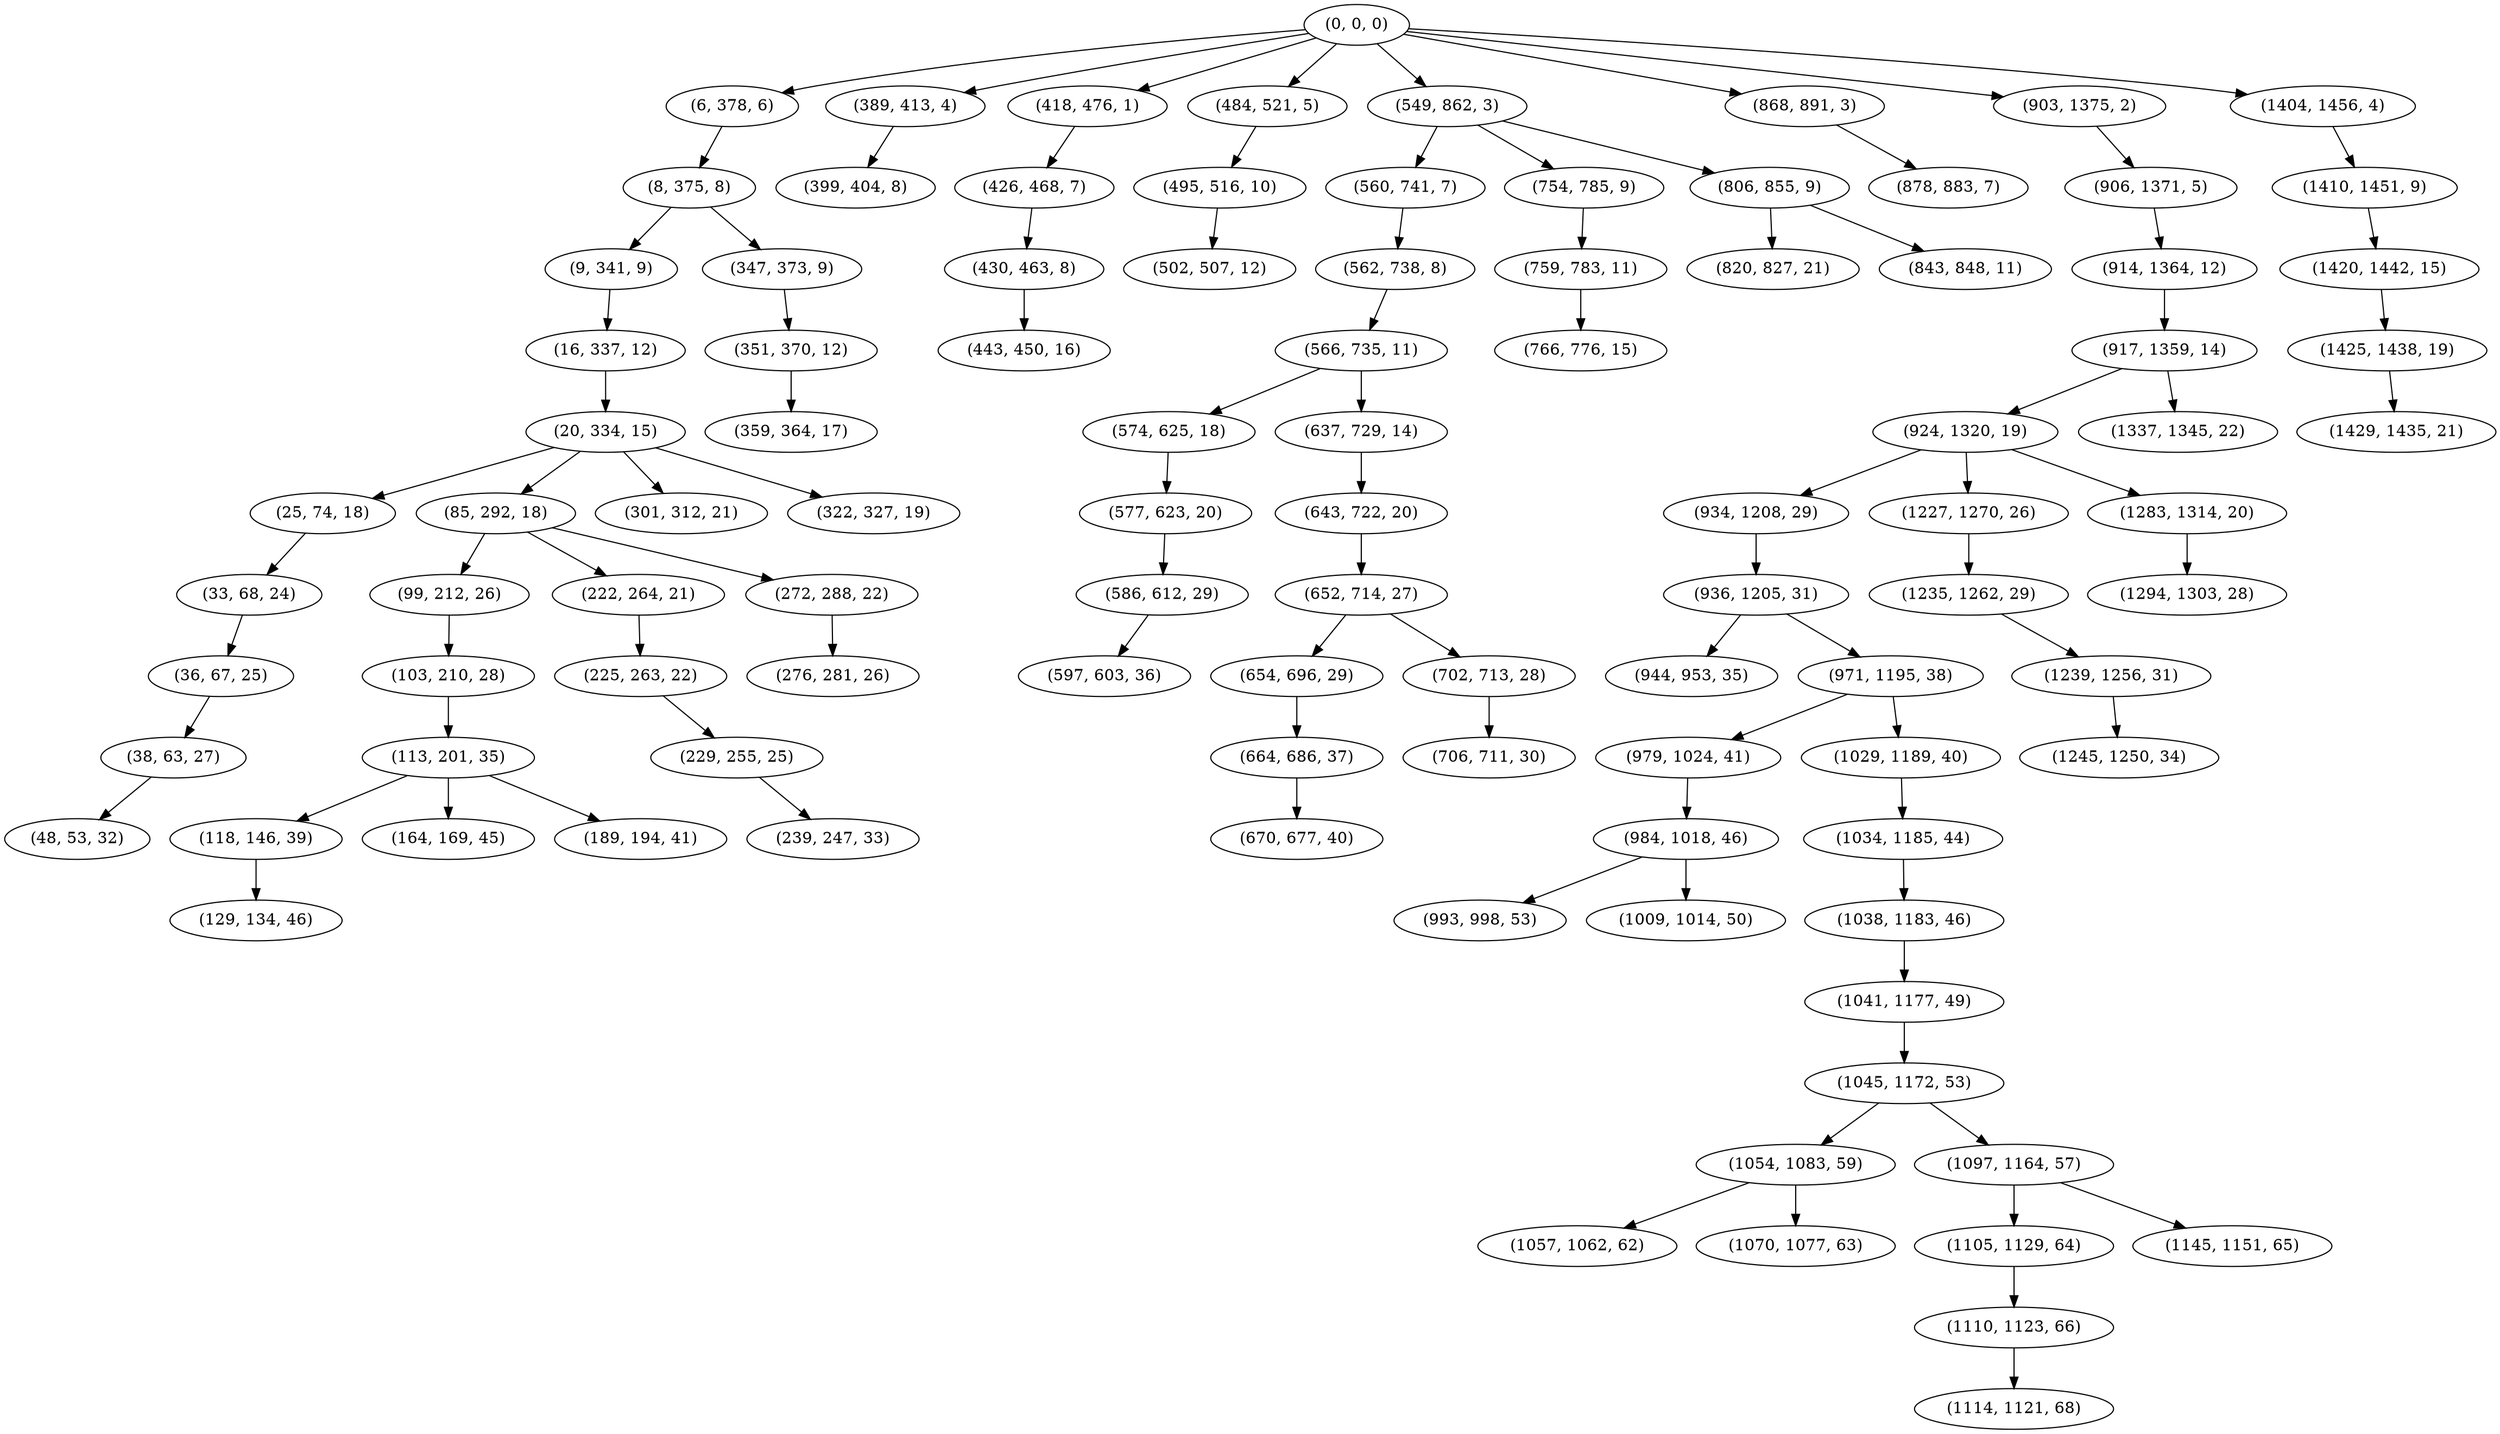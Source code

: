 digraph tree {
    "(0, 0, 0)";
    "(6, 378, 6)";
    "(8, 375, 8)";
    "(9, 341, 9)";
    "(16, 337, 12)";
    "(20, 334, 15)";
    "(25, 74, 18)";
    "(33, 68, 24)";
    "(36, 67, 25)";
    "(38, 63, 27)";
    "(48, 53, 32)";
    "(85, 292, 18)";
    "(99, 212, 26)";
    "(103, 210, 28)";
    "(113, 201, 35)";
    "(118, 146, 39)";
    "(129, 134, 46)";
    "(164, 169, 45)";
    "(189, 194, 41)";
    "(222, 264, 21)";
    "(225, 263, 22)";
    "(229, 255, 25)";
    "(239, 247, 33)";
    "(272, 288, 22)";
    "(276, 281, 26)";
    "(301, 312, 21)";
    "(322, 327, 19)";
    "(347, 373, 9)";
    "(351, 370, 12)";
    "(359, 364, 17)";
    "(389, 413, 4)";
    "(399, 404, 8)";
    "(418, 476, 1)";
    "(426, 468, 7)";
    "(430, 463, 8)";
    "(443, 450, 16)";
    "(484, 521, 5)";
    "(495, 516, 10)";
    "(502, 507, 12)";
    "(549, 862, 3)";
    "(560, 741, 7)";
    "(562, 738, 8)";
    "(566, 735, 11)";
    "(574, 625, 18)";
    "(577, 623, 20)";
    "(586, 612, 29)";
    "(597, 603, 36)";
    "(637, 729, 14)";
    "(643, 722, 20)";
    "(652, 714, 27)";
    "(654, 696, 29)";
    "(664, 686, 37)";
    "(670, 677, 40)";
    "(702, 713, 28)";
    "(706, 711, 30)";
    "(754, 785, 9)";
    "(759, 783, 11)";
    "(766, 776, 15)";
    "(806, 855, 9)";
    "(820, 827, 21)";
    "(843, 848, 11)";
    "(868, 891, 3)";
    "(878, 883, 7)";
    "(903, 1375, 2)";
    "(906, 1371, 5)";
    "(914, 1364, 12)";
    "(917, 1359, 14)";
    "(924, 1320, 19)";
    "(934, 1208, 29)";
    "(936, 1205, 31)";
    "(944, 953, 35)";
    "(971, 1195, 38)";
    "(979, 1024, 41)";
    "(984, 1018, 46)";
    "(993, 998, 53)";
    "(1009, 1014, 50)";
    "(1029, 1189, 40)";
    "(1034, 1185, 44)";
    "(1038, 1183, 46)";
    "(1041, 1177, 49)";
    "(1045, 1172, 53)";
    "(1054, 1083, 59)";
    "(1057, 1062, 62)";
    "(1070, 1077, 63)";
    "(1097, 1164, 57)";
    "(1105, 1129, 64)";
    "(1110, 1123, 66)";
    "(1114, 1121, 68)";
    "(1145, 1151, 65)";
    "(1227, 1270, 26)";
    "(1235, 1262, 29)";
    "(1239, 1256, 31)";
    "(1245, 1250, 34)";
    "(1283, 1314, 20)";
    "(1294, 1303, 28)";
    "(1337, 1345, 22)";
    "(1404, 1456, 4)";
    "(1410, 1451, 9)";
    "(1420, 1442, 15)";
    "(1425, 1438, 19)";
    "(1429, 1435, 21)";
    "(0, 0, 0)" -> "(6, 378, 6)";
    "(0, 0, 0)" -> "(389, 413, 4)";
    "(0, 0, 0)" -> "(418, 476, 1)";
    "(0, 0, 0)" -> "(484, 521, 5)";
    "(0, 0, 0)" -> "(549, 862, 3)";
    "(0, 0, 0)" -> "(868, 891, 3)";
    "(0, 0, 0)" -> "(903, 1375, 2)";
    "(0, 0, 0)" -> "(1404, 1456, 4)";
    "(6, 378, 6)" -> "(8, 375, 8)";
    "(8, 375, 8)" -> "(9, 341, 9)";
    "(8, 375, 8)" -> "(347, 373, 9)";
    "(9, 341, 9)" -> "(16, 337, 12)";
    "(16, 337, 12)" -> "(20, 334, 15)";
    "(20, 334, 15)" -> "(25, 74, 18)";
    "(20, 334, 15)" -> "(85, 292, 18)";
    "(20, 334, 15)" -> "(301, 312, 21)";
    "(20, 334, 15)" -> "(322, 327, 19)";
    "(25, 74, 18)" -> "(33, 68, 24)";
    "(33, 68, 24)" -> "(36, 67, 25)";
    "(36, 67, 25)" -> "(38, 63, 27)";
    "(38, 63, 27)" -> "(48, 53, 32)";
    "(85, 292, 18)" -> "(99, 212, 26)";
    "(85, 292, 18)" -> "(222, 264, 21)";
    "(85, 292, 18)" -> "(272, 288, 22)";
    "(99, 212, 26)" -> "(103, 210, 28)";
    "(103, 210, 28)" -> "(113, 201, 35)";
    "(113, 201, 35)" -> "(118, 146, 39)";
    "(113, 201, 35)" -> "(164, 169, 45)";
    "(113, 201, 35)" -> "(189, 194, 41)";
    "(118, 146, 39)" -> "(129, 134, 46)";
    "(222, 264, 21)" -> "(225, 263, 22)";
    "(225, 263, 22)" -> "(229, 255, 25)";
    "(229, 255, 25)" -> "(239, 247, 33)";
    "(272, 288, 22)" -> "(276, 281, 26)";
    "(347, 373, 9)" -> "(351, 370, 12)";
    "(351, 370, 12)" -> "(359, 364, 17)";
    "(389, 413, 4)" -> "(399, 404, 8)";
    "(418, 476, 1)" -> "(426, 468, 7)";
    "(426, 468, 7)" -> "(430, 463, 8)";
    "(430, 463, 8)" -> "(443, 450, 16)";
    "(484, 521, 5)" -> "(495, 516, 10)";
    "(495, 516, 10)" -> "(502, 507, 12)";
    "(549, 862, 3)" -> "(560, 741, 7)";
    "(549, 862, 3)" -> "(754, 785, 9)";
    "(549, 862, 3)" -> "(806, 855, 9)";
    "(560, 741, 7)" -> "(562, 738, 8)";
    "(562, 738, 8)" -> "(566, 735, 11)";
    "(566, 735, 11)" -> "(574, 625, 18)";
    "(566, 735, 11)" -> "(637, 729, 14)";
    "(574, 625, 18)" -> "(577, 623, 20)";
    "(577, 623, 20)" -> "(586, 612, 29)";
    "(586, 612, 29)" -> "(597, 603, 36)";
    "(637, 729, 14)" -> "(643, 722, 20)";
    "(643, 722, 20)" -> "(652, 714, 27)";
    "(652, 714, 27)" -> "(654, 696, 29)";
    "(652, 714, 27)" -> "(702, 713, 28)";
    "(654, 696, 29)" -> "(664, 686, 37)";
    "(664, 686, 37)" -> "(670, 677, 40)";
    "(702, 713, 28)" -> "(706, 711, 30)";
    "(754, 785, 9)" -> "(759, 783, 11)";
    "(759, 783, 11)" -> "(766, 776, 15)";
    "(806, 855, 9)" -> "(820, 827, 21)";
    "(806, 855, 9)" -> "(843, 848, 11)";
    "(868, 891, 3)" -> "(878, 883, 7)";
    "(903, 1375, 2)" -> "(906, 1371, 5)";
    "(906, 1371, 5)" -> "(914, 1364, 12)";
    "(914, 1364, 12)" -> "(917, 1359, 14)";
    "(917, 1359, 14)" -> "(924, 1320, 19)";
    "(917, 1359, 14)" -> "(1337, 1345, 22)";
    "(924, 1320, 19)" -> "(934, 1208, 29)";
    "(924, 1320, 19)" -> "(1227, 1270, 26)";
    "(924, 1320, 19)" -> "(1283, 1314, 20)";
    "(934, 1208, 29)" -> "(936, 1205, 31)";
    "(936, 1205, 31)" -> "(944, 953, 35)";
    "(936, 1205, 31)" -> "(971, 1195, 38)";
    "(971, 1195, 38)" -> "(979, 1024, 41)";
    "(971, 1195, 38)" -> "(1029, 1189, 40)";
    "(979, 1024, 41)" -> "(984, 1018, 46)";
    "(984, 1018, 46)" -> "(993, 998, 53)";
    "(984, 1018, 46)" -> "(1009, 1014, 50)";
    "(1029, 1189, 40)" -> "(1034, 1185, 44)";
    "(1034, 1185, 44)" -> "(1038, 1183, 46)";
    "(1038, 1183, 46)" -> "(1041, 1177, 49)";
    "(1041, 1177, 49)" -> "(1045, 1172, 53)";
    "(1045, 1172, 53)" -> "(1054, 1083, 59)";
    "(1045, 1172, 53)" -> "(1097, 1164, 57)";
    "(1054, 1083, 59)" -> "(1057, 1062, 62)";
    "(1054, 1083, 59)" -> "(1070, 1077, 63)";
    "(1097, 1164, 57)" -> "(1105, 1129, 64)";
    "(1097, 1164, 57)" -> "(1145, 1151, 65)";
    "(1105, 1129, 64)" -> "(1110, 1123, 66)";
    "(1110, 1123, 66)" -> "(1114, 1121, 68)";
    "(1227, 1270, 26)" -> "(1235, 1262, 29)";
    "(1235, 1262, 29)" -> "(1239, 1256, 31)";
    "(1239, 1256, 31)" -> "(1245, 1250, 34)";
    "(1283, 1314, 20)" -> "(1294, 1303, 28)";
    "(1404, 1456, 4)" -> "(1410, 1451, 9)";
    "(1410, 1451, 9)" -> "(1420, 1442, 15)";
    "(1420, 1442, 15)" -> "(1425, 1438, 19)";
    "(1425, 1438, 19)" -> "(1429, 1435, 21)";
}
